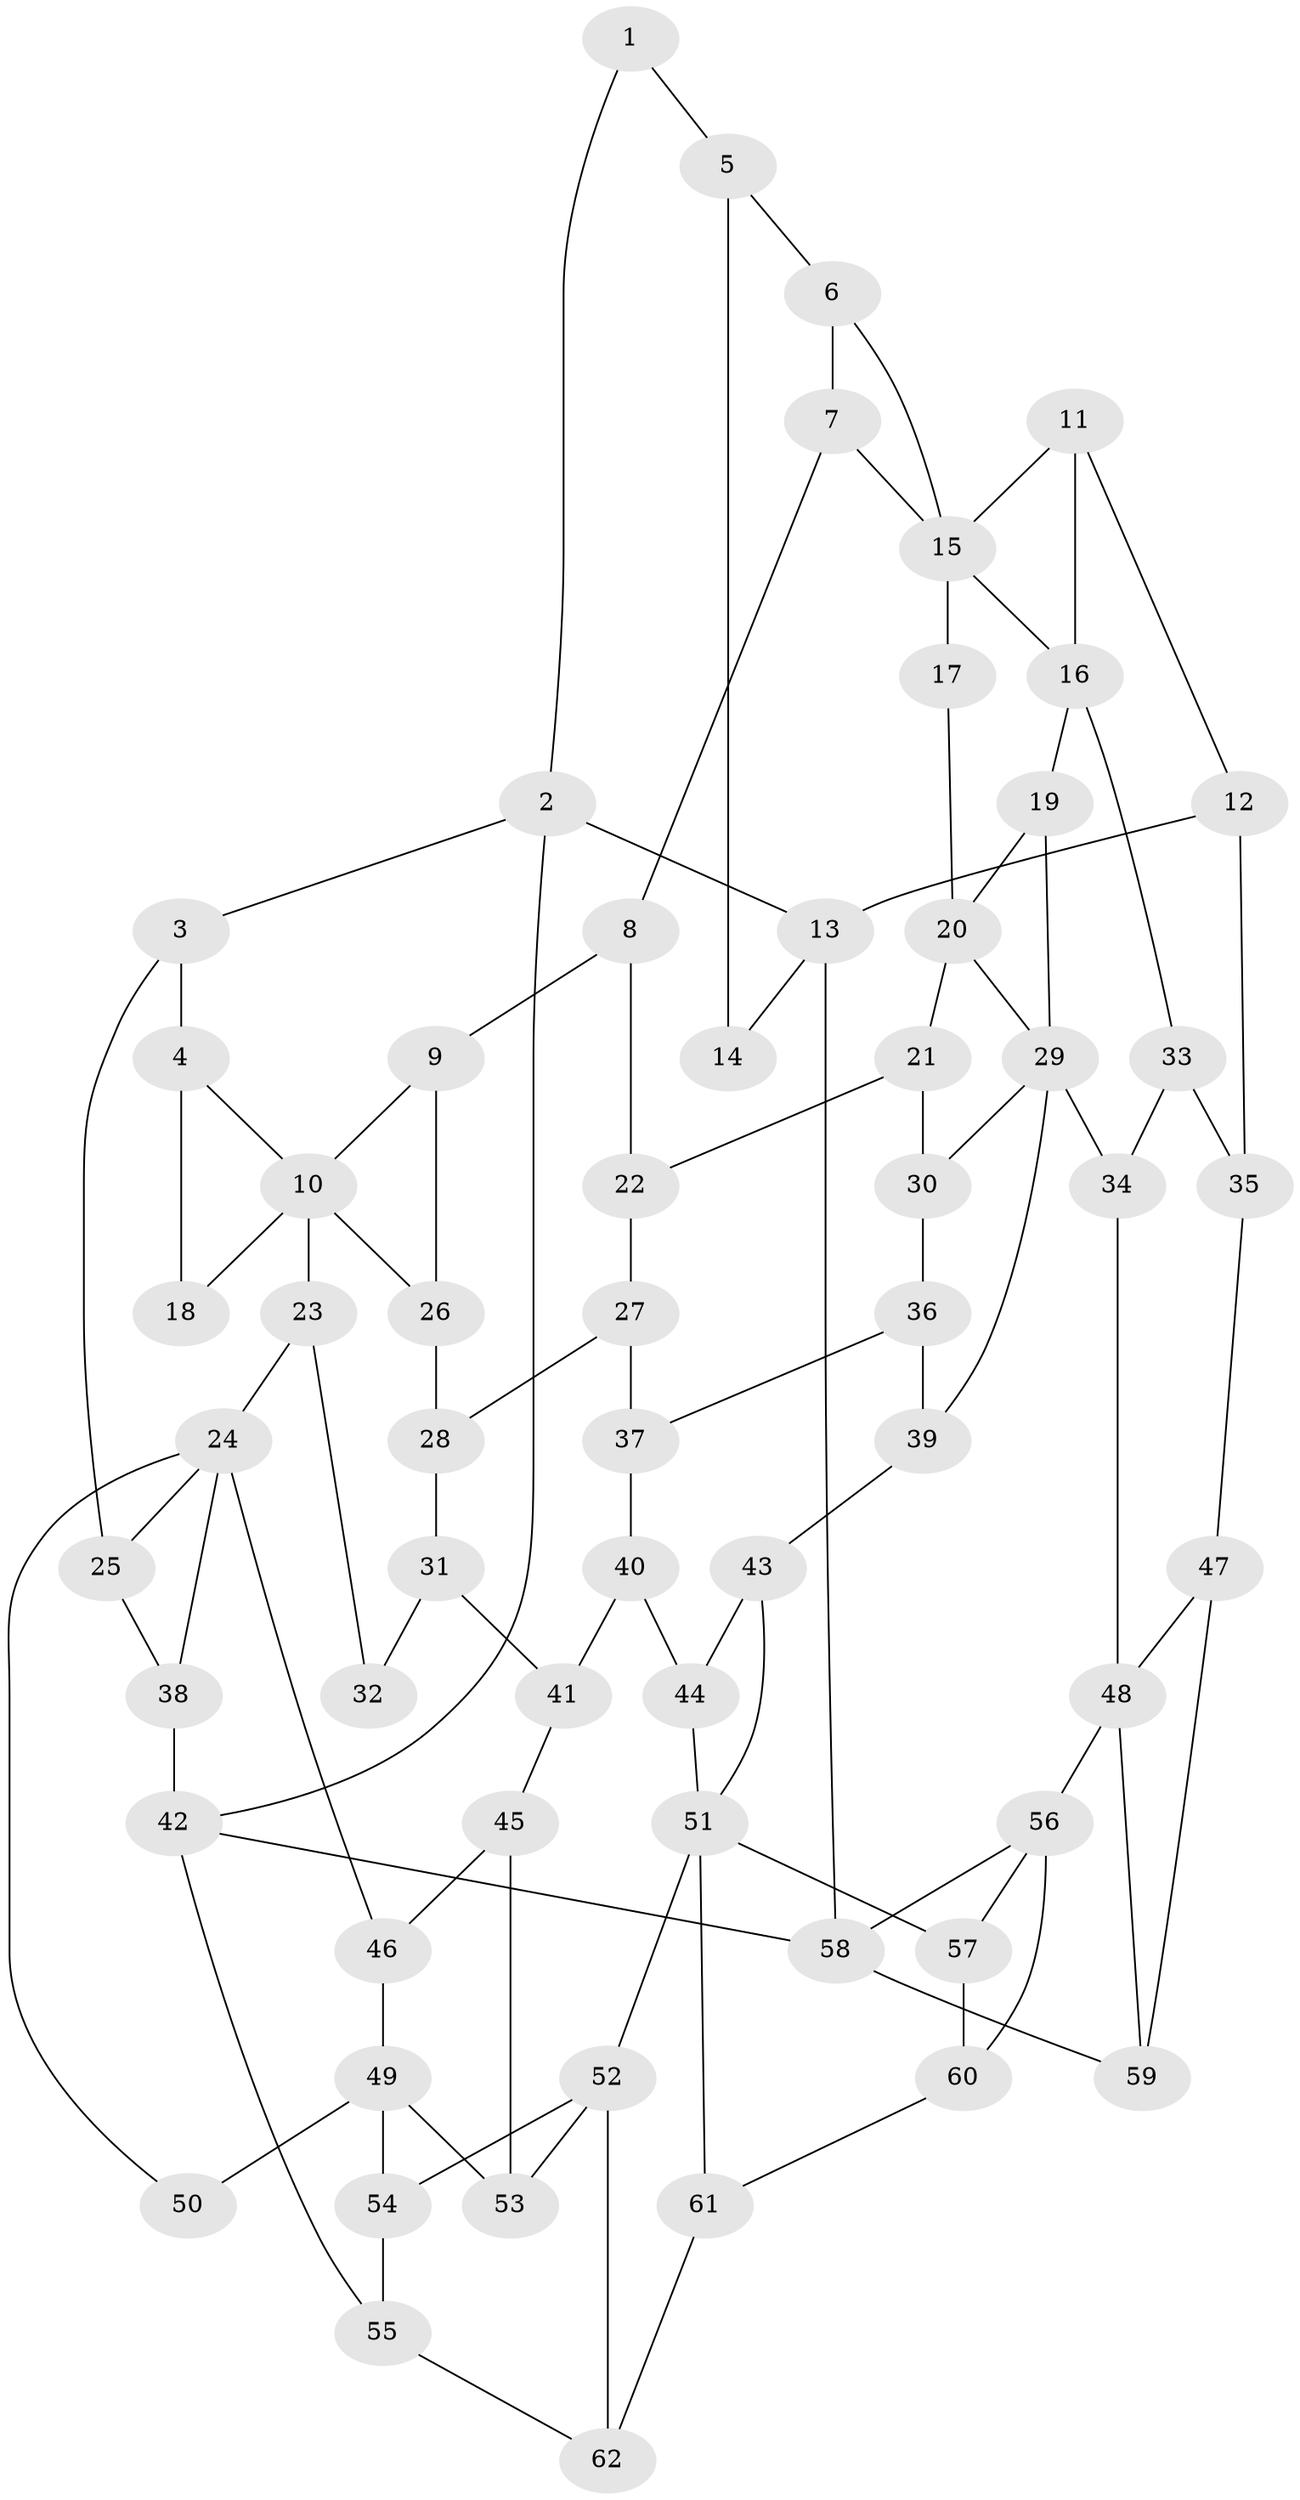 // original degree distribution, {3: 0.029411764705882353, 6: 0.18627450980392157, 5: 0.5980392156862745, 4: 0.18627450980392157}
// Generated by graph-tools (version 1.1) at 2025/54/03/04/25 22:54:36]
// undirected, 62 vertices, 100 edges
graph export_dot {
  node [color=gray90,style=filled];
  1;
  2;
  3;
  4;
  5;
  6;
  7;
  8;
  9;
  10;
  11;
  12;
  13;
  14;
  15;
  16;
  17;
  18;
  19;
  20;
  21;
  22;
  23;
  24;
  25;
  26;
  27;
  28;
  29;
  30;
  31;
  32;
  33;
  34;
  35;
  36;
  37;
  38;
  39;
  40;
  41;
  42;
  43;
  44;
  45;
  46;
  47;
  48;
  49;
  50;
  51;
  52;
  53;
  54;
  55;
  56;
  57;
  58;
  59;
  60;
  61;
  62;
  1 -- 2 [weight=1.0];
  1 -- 5 [weight=1.0];
  2 -- 3 [weight=1.0];
  2 -- 13 [weight=1.0];
  2 -- 42 [weight=1.0];
  3 -- 4 [weight=1.0];
  3 -- 25 [weight=1.0];
  4 -- 10 [weight=1.0];
  4 -- 18 [weight=2.0];
  5 -- 6 [weight=1.0];
  5 -- 14 [weight=1.0];
  6 -- 7 [weight=1.0];
  6 -- 15 [weight=1.0];
  7 -- 8 [weight=1.0];
  7 -- 15 [weight=1.0];
  8 -- 9 [weight=1.0];
  8 -- 22 [weight=1.0];
  9 -- 10 [weight=1.0];
  9 -- 26 [weight=1.0];
  10 -- 18 [weight=1.0];
  10 -- 23 [weight=2.0];
  10 -- 26 [weight=1.0];
  11 -- 12 [weight=1.0];
  11 -- 15 [weight=1.0];
  11 -- 16 [weight=1.0];
  12 -- 13 [weight=1.0];
  12 -- 35 [weight=1.0];
  13 -- 14 [weight=1.0];
  13 -- 58 [weight=1.0];
  15 -- 16 [weight=1.0];
  15 -- 17 [weight=2.0];
  16 -- 19 [weight=1.0];
  16 -- 33 [weight=1.0];
  17 -- 20 [weight=2.0];
  19 -- 20 [weight=2.0];
  19 -- 29 [weight=1.0];
  20 -- 21 [weight=1.0];
  20 -- 29 [weight=1.0];
  21 -- 22 [weight=1.0];
  21 -- 30 [weight=1.0];
  22 -- 27 [weight=1.0];
  23 -- 24 [weight=2.0];
  23 -- 32 [weight=2.0];
  24 -- 25 [weight=1.0];
  24 -- 38 [weight=1.0];
  24 -- 46 [weight=1.0];
  24 -- 50 [weight=1.0];
  25 -- 38 [weight=1.0];
  26 -- 28 [weight=1.0];
  27 -- 28 [weight=1.0];
  27 -- 37 [weight=1.0];
  28 -- 31 [weight=1.0];
  29 -- 30 [weight=1.0];
  29 -- 34 [weight=2.0];
  29 -- 39 [weight=1.0];
  30 -- 36 [weight=1.0];
  31 -- 32 [weight=1.0];
  31 -- 41 [weight=1.0];
  33 -- 34 [weight=1.0];
  33 -- 35 [weight=1.0];
  34 -- 48 [weight=2.0];
  35 -- 47 [weight=1.0];
  36 -- 37 [weight=1.0];
  36 -- 39 [weight=1.0];
  37 -- 40 [weight=1.0];
  38 -- 42 [weight=1.0];
  39 -- 43 [weight=1.0];
  40 -- 41 [weight=1.0];
  40 -- 44 [weight=1.0];
  41 -- 45 [weight=1.0];
  42 -- 55 [weight=1.0];
  42 -- 58 [weight=1.0];
  43 -- 44 [weight=1.0];
  43 -- 51 [weight=1.0];
  44 -- 51 [weight=1.0];
  45 -- 46 [weight=1.0];
  45 -- 53 [weight=1.0];
  46 -- 49 [weight=1.0];
  47 -- 48 [weight=1.0];
  47 -- 59 [weight=1.0];
  48 -- 56 [weight=2.0];
  48 -- 59 [weight=1.0];
  49 -- 50 [weight=2.0];
  49 -- 53 [weight=1.0];
  49 -- 54 [weight=2.0];
  51 -- 52 [weight=2.0];
  51 -- 57 [weight=1.0];
  51 -- 61 [weight=1.0];
  52 -- 53 [weight=1.0];
  52 -- 54 [weight=1.0];
  52 -- 62 [weight=1.0];
  54 -- 55 [weight=1.0];
  55 -- 62 [weight=1.0];
  56 -- 57 [weight=1.0];
  56 -- 58 [weight=1.0];
  56 -- 60 [weight=1.0];
  57 -- 60 [weight=1.0];
  58 -- 59 [weight=1.0];
  60 -- 61 [weight=1.0];
  61 -- 62 [weight=1.0];
}

